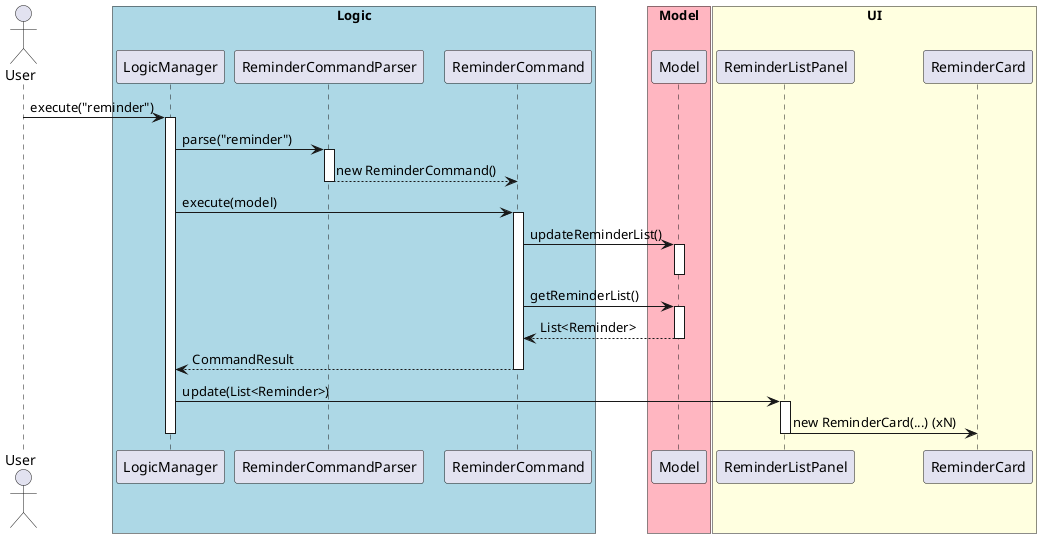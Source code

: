 @startuml
actor User

' === Group by architectural layer using AB3-style boxes ===

box "Logic" #LightBlue
participant LogicManager
participant ReminderCommandParser
participant ReminderCommand
end box

box "Model" #LightPink
participant Model
end box

box "UI" #LightYellow
participant ReminderListPanel
participant ReminderCard
end box

User -> LogicManager : execute("reminder")
activate LogicManager

LogicManager -> ReminderCommandParser : parse("reminder")
activate ReminderCommandParser
ReminderCommandParser --> ReminderCommand : new ReminderCommand()
deactivate ReminderCommandParser

LogicManager -> ReminderCommand : execute(model)
activate ReminderCommand

ReminderCommand -> Model : updateReminderList()
activate Model
deactivate Model

ReminderCommand -> Model : getReminderList()
activate Model
Model --> ReminderCommand : List<Reminder>
deactivate Model

ReminderCommand --> LogicManager : CommandResult
deactivate ReminderCommand

LogicManager -> ReminderListPanel : update(List<Reminder>)
activate ReminderListPanel

ReminderListPanel -> ReminderCard : new ReminderCard(...) (xN)
deactivate ReminderListPanel

deactivate LogicManager
@enduml
